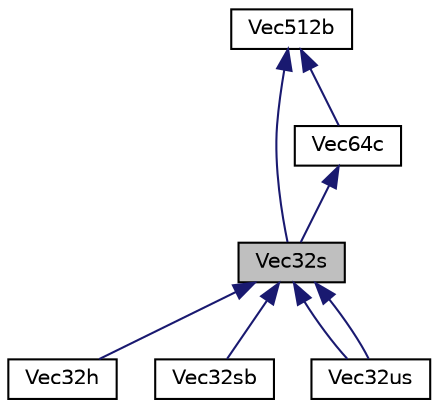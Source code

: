 digraph "Vec32s"
{
 // LATEX_PDF_SIZE
  edge [fontname="Helvetica",fontsize="10",labelfontname="Helvetica",labelfontsize="10"];
  node [fontname="Helvetica",fontsize="10",shape=record];
  Node1 [label="Vec32s",height=0.2,width=0.4,color="black", fillcolor="grey75", style="filled", fontcolor="black",tooltip=" "];
  Node2 -> Node1 [dir="back",color="midnightblue",fontsize="10",style="solid",fontname="Helvetica"];
  Node2 [label="Vec512b",height=0.2,width=0.4,color="black", fillcolor="white", style="filled",URL="$classVec512b.html",tooltip=" "];
  Node3 -> Node1 [dir="back",color="midnightblue",fontsize="10",style="solid",fontname="Helvetica"];
  Node3 [label="Vec64c",height=0.2,width=0.4,color="black", fillcolor="white", style="filled",URL="$classVec64c.html",tooltip=" "];
  Node2 -> Node3 [dir="back",color="midnightblue",fontsize="10",style="solid",fontname="Helvetica"];
  Node1 -> Node4 [dir="back",color="midnightblue",fontsize="10",style="solid",fontname="Helvetica"];
  Node4 [label="Vec32h",height=0.2,width=0.4,color="black", fillcolor="white", style="filled",URL="$classVec32h.html",tooltip=" "];
  Node1 -> Node5 [dir="back",color="midnightblue",fontsize="10",style="solid",fontname="Helvetica"];
  Node5 [label="Vec32sb",height=0.2,width=0.4,color="black", fillcolor="white", style="filled",URL="$classVec32sb.html",tooltip=" "];
  Node1 -> Node6 [dir="back",color="midnightblue",fontsize="10",style="solid",fontname="Helvetica"];
  Node6 [label="Vec32us",height=0.2,width=0.4,color="black", fillcolor="white", style="filled",URL="$classVec32us.html",tooltip=" "];
  Node1 -> Node6 [dir="back",color="midnightblue",fontsize="10",style="solid",fontname="Helvetica"];
}
